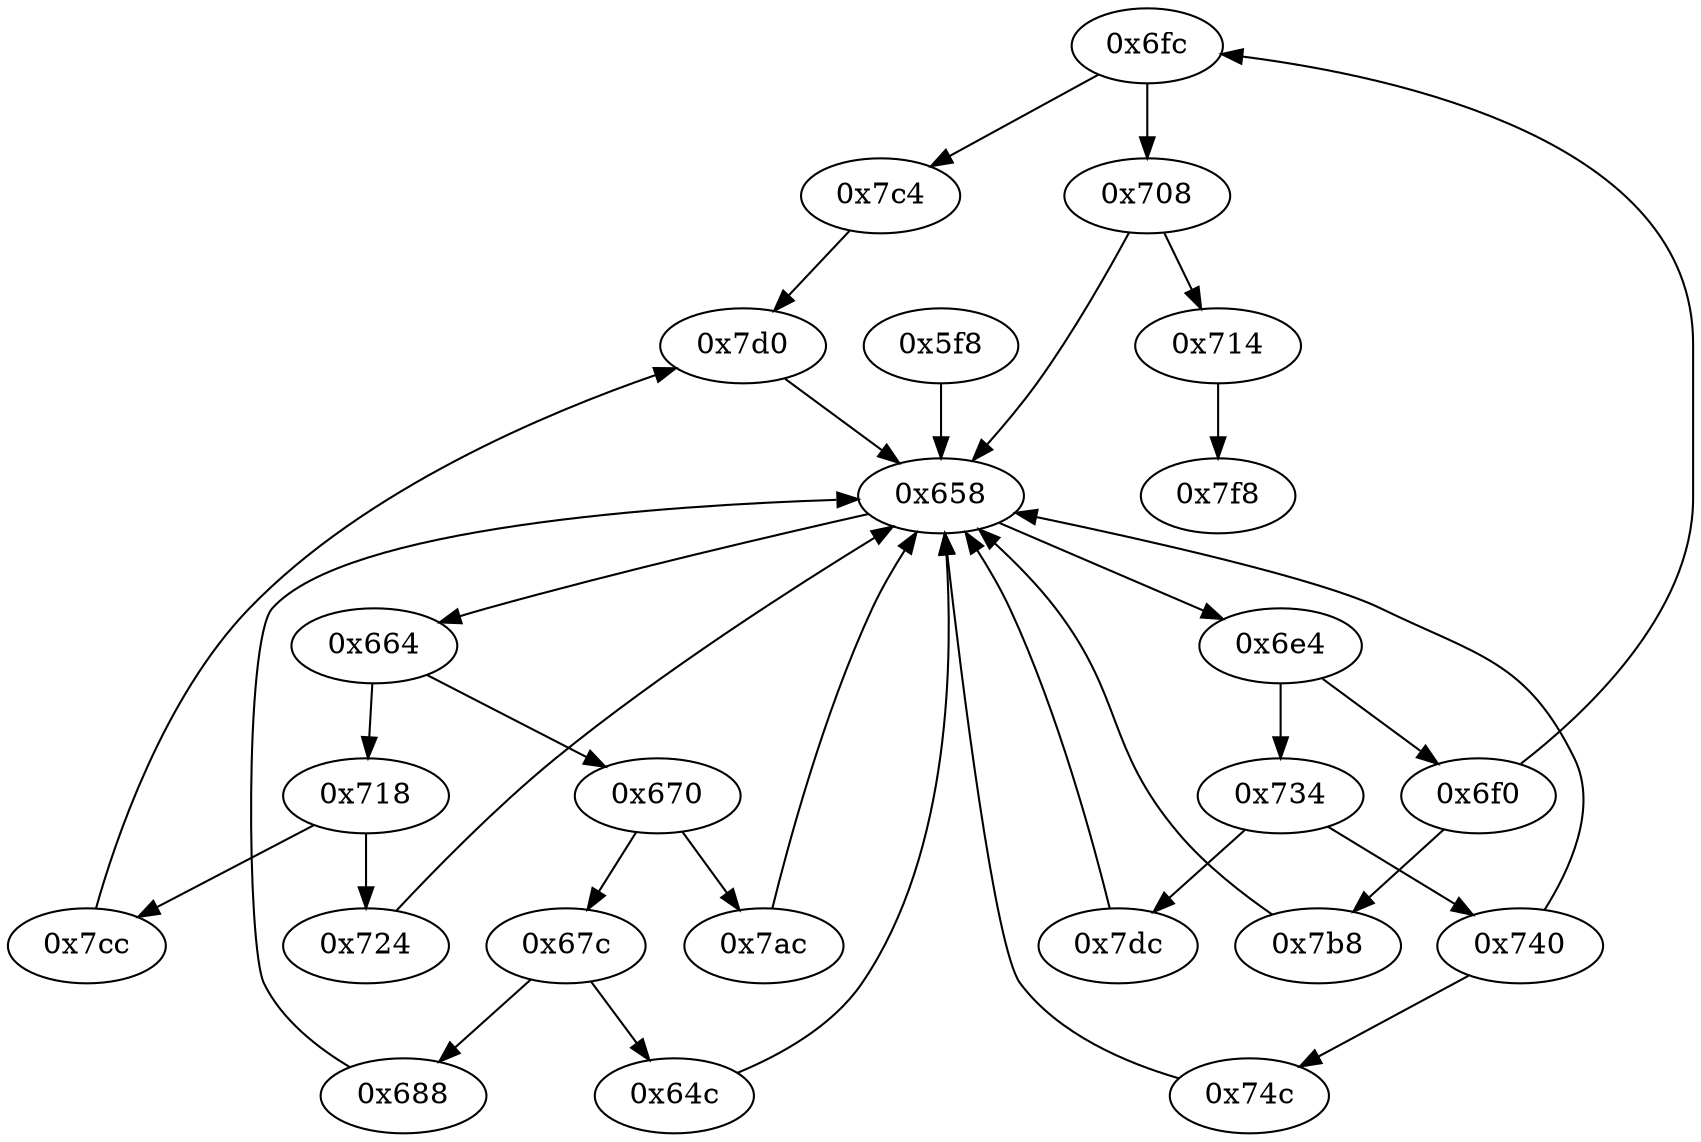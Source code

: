 strict digraph "" {
	"0x6fc"	 [opcode="[u'ldr', u'cmp', u'b']"];
	"0x7c4"	 [opcode="[u'ldr', u'b']"];
	"0x6fc" -> "0x7c4";
	"0x708"	 [opcode="[u'ldr', u'cmp', u'b']"];
	"0x6fc" -> "0x708";
	"0x688"	 [opcode="[u'ldr', u'ldr', u'rsb', u'mvn', u'mul', u'mvn', u'mov', u'eor', u'and', u'ldr', u'mov', u'ldr', u'cmp', u'mov', u'cmp', u'mov', \
u'mov', u'cmp', u'mov', u'mov', u'teq', u'mov', u'b']"];
	"0x658"	 [opcode="[u'ldr', u'cmp', u'b']"];
	"0x688" -> "0x658";
	"0x7d0"	 [opcode="[u'bl', u'mov', u'b']"];
	"0x7c4" -> "0x7d0";
	"0x6e4"	 [opcode="[u'ldr', u'cmp', u'b']"];
	"0x734"	 [opcode="[u'ldr', u'cmp', u'b']"];
	"0x6e4" -> "0x734";
	"0x6f0"	 [opcode="[u'ldr', u'cmp', u'b']"];
	"0x6e4" -> "0x6f0";
	"0x658" -> "0x6e4";
	"0x664"	 [opcode="[u'ldr', u'cmp', u'b']"];
	"0x658" -> "0x664";
	"0x670"	 [opcode="[u'ldr', u'cmp', u'b']"];
	"0x7ac"	 [opcode="[u'mov', u'mov', u'b']"];
	"0x670" -> "0x7ac";
	"0x67c"	 [opcode="[u'ldr', u'cmp', u'b']"];
	"0x670" -> "0x67c";
	"0x714"	 [opcode="[u'b']"];
	"0x7f8"	 [opcode="[u'mov', u'sub', u'pop']"];
	"0x714" -> "0x7f8";
	"0x718"	 [opcode="[u'ldr', u'cmp', u'b']"];
	"0x7cc"	 [opcode="[u'ldr']"];
	"0x718" -> "0x7cc";
	"0x724"	 [opcode="[u'ldr', u'cmp', u'mov', u'b']"];
	"0x718" -> "0x724";
	"0x7dc"	 [opcode="[u'ldm', u'bl', u'ldr', u'ldr', u'cmp', u'mov', u'b']"];
	"0x734" -> "0x7dc";
	"0x740"	 [opcode="[u'ldr', u'cmp', u'b']"];
	"0x734" -> "0x740";
	"0x74c"	 [opcode="[u'ldr', u'ldr', u'mov', u'ldr', u'ldr', u'sub', u'cmp', u'mul', u'mvn', u'mov', u'mvn', u'mov', u'orr', u'ldr', u'cmn', u'mov', \
u'teq', u'mov', u'mov', u'cmn', u'mov', u'cmp', u'mov', u'b']"];
	"0x74c" -> "0x658";
	"0x64c"	 [opcode="[u'ldr', u'cmp', u'ldr']"];
	"0x64c" -> "0x658";
	"0x7dc" -> "0x658";
	"0x7ac" -> "0x658";
	"0x7cc" -> "0x7d0";
	"0x7b8"	 [opcode="[u'mov', u'mov', u'b']"];
	"0x7b8" -> "0x658";
	"0x6f0" -> "0x6fc";
	"0x6f0" -> "0x7b8";
	"0x664" -> "0x670";
	"0x664" -> "0x718";
	"0x708" -> "0x658";
	"0x708" -> "0x714";
	"0x724" -> "0x658";
	"0x7d0" -> "0x658";
	"0x67c" -> "0x688";
	"0x67c" -> "0x64c";
	"0x740" -> "0x658";
	"0x740" -> "0x74c";
	"0x5f8"	 [opcode="[u'push', u'add', u'sub', u'mov', u'ldr', u'cmp', u'ldr', u'ldr', u'mov', u'add', u'str', u'ldr', u'ldr', u'ldr', u'ldr', u'ldr', \
u'str', u'ldr', u'add', u'str', u'b']"];
	"0x5f8" -> "0x658";
}
